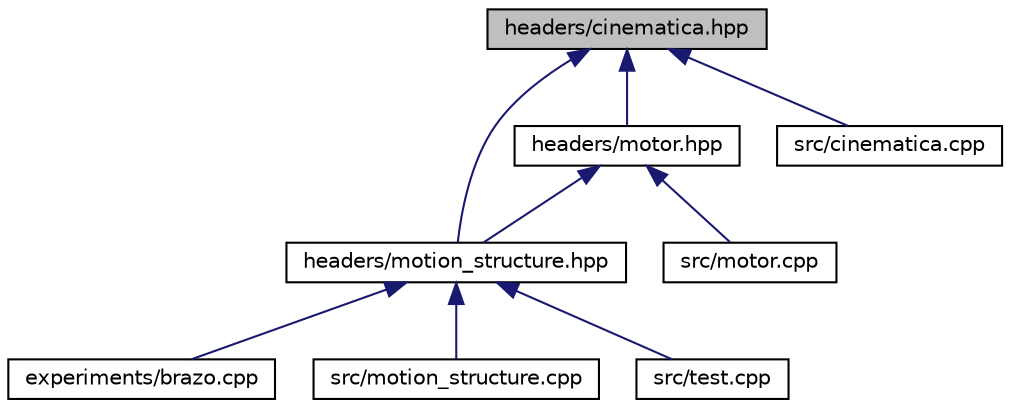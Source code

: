 digraph "headers/cinematica.hpp"
{
  edge [fontname="Helvetica",fontsize="10",labelfontname="Helvetica",labelfontsize="10"];
  node [fontname="Helvetica",fontsize="10",shape=record];
  Node1 [label="headers/cinematica.hpp",height=0.2,width=0.4,color="black", fillcolor="grey75", style="filled" fontcolor="black"];
  Node1 -> Node2 [dir="back",color="midnightblue",fontsize="10",style="solid",fontname="Helvetica"];
  Node2 [label="headers/motion_structure.hpp",height=0.2,width=0.4,color="black", fillcolor="white", style="filled",URL="$motion__structure_8hpp.html"];
  Node2 -> Node3 [dir="back",color="midnightblue",fontsize="10",style="solid",fontname="Helvetica"];
  Node3 [label="experiments/brazo.cpp",height=0.2,width=0.4,color="black", fillcolor="white", style="filled",URL="$brazo_8cpp.html"];
  Node2 -> Node4 [dir="back",color="midnightblue",fontsize="10",style="solid",fontname="Helvetica"];
  Node4 [label="src/motion_structure.cpp",height=0.2,width=0.4,color="black", fillcolor="white", style="filled",URL="$motion__structure_8cpp.html"];
  Node2 -> Node5 [dir="back",color="midnightblue",fontsize="10",style="solid",fontname="Helvetica"];
  Node5 [label="src/test.cpp",height=0.2,width=0.4,color="black", fillcolor="white", style="filled",URL="$test_8cpp.html"];
  Node1 -> Node6 [dir="back",color="midnightblue",fontsize="10",style="solid",fontname="Helvetica"];
  Node6 [label="headers/motor.hpp",height=0.2,width=0.4,color="black", fillcolor="white", style="filled",URL="$motor_8hpp.html"];
  Node6 -> Node2 [dir="back",color="midnightblue",fontsize="10",style="solid",fontname="Helvetica"];
  Node6 -> Node7 [dir="back",color="midnightblue",fontsize="10",style="solid",fontname="Helvetica"];
  Node7 [label="src/motor.cpp",height=0.2,width=0.4,color="black", fillcolor="white", style="filled",URL="$motor_8cpp.html"];
  Node1 -> Node8 [dir="back",color="midnightblue",fontsize="10",style="solid",fontname="Helvetica"];
  Node8 [label="src/cinematica.cpp",height=0.2,width=0.4,color="black", fillcolor="white", style="filled",URL="$cinematica_8cpp.html"];
}
